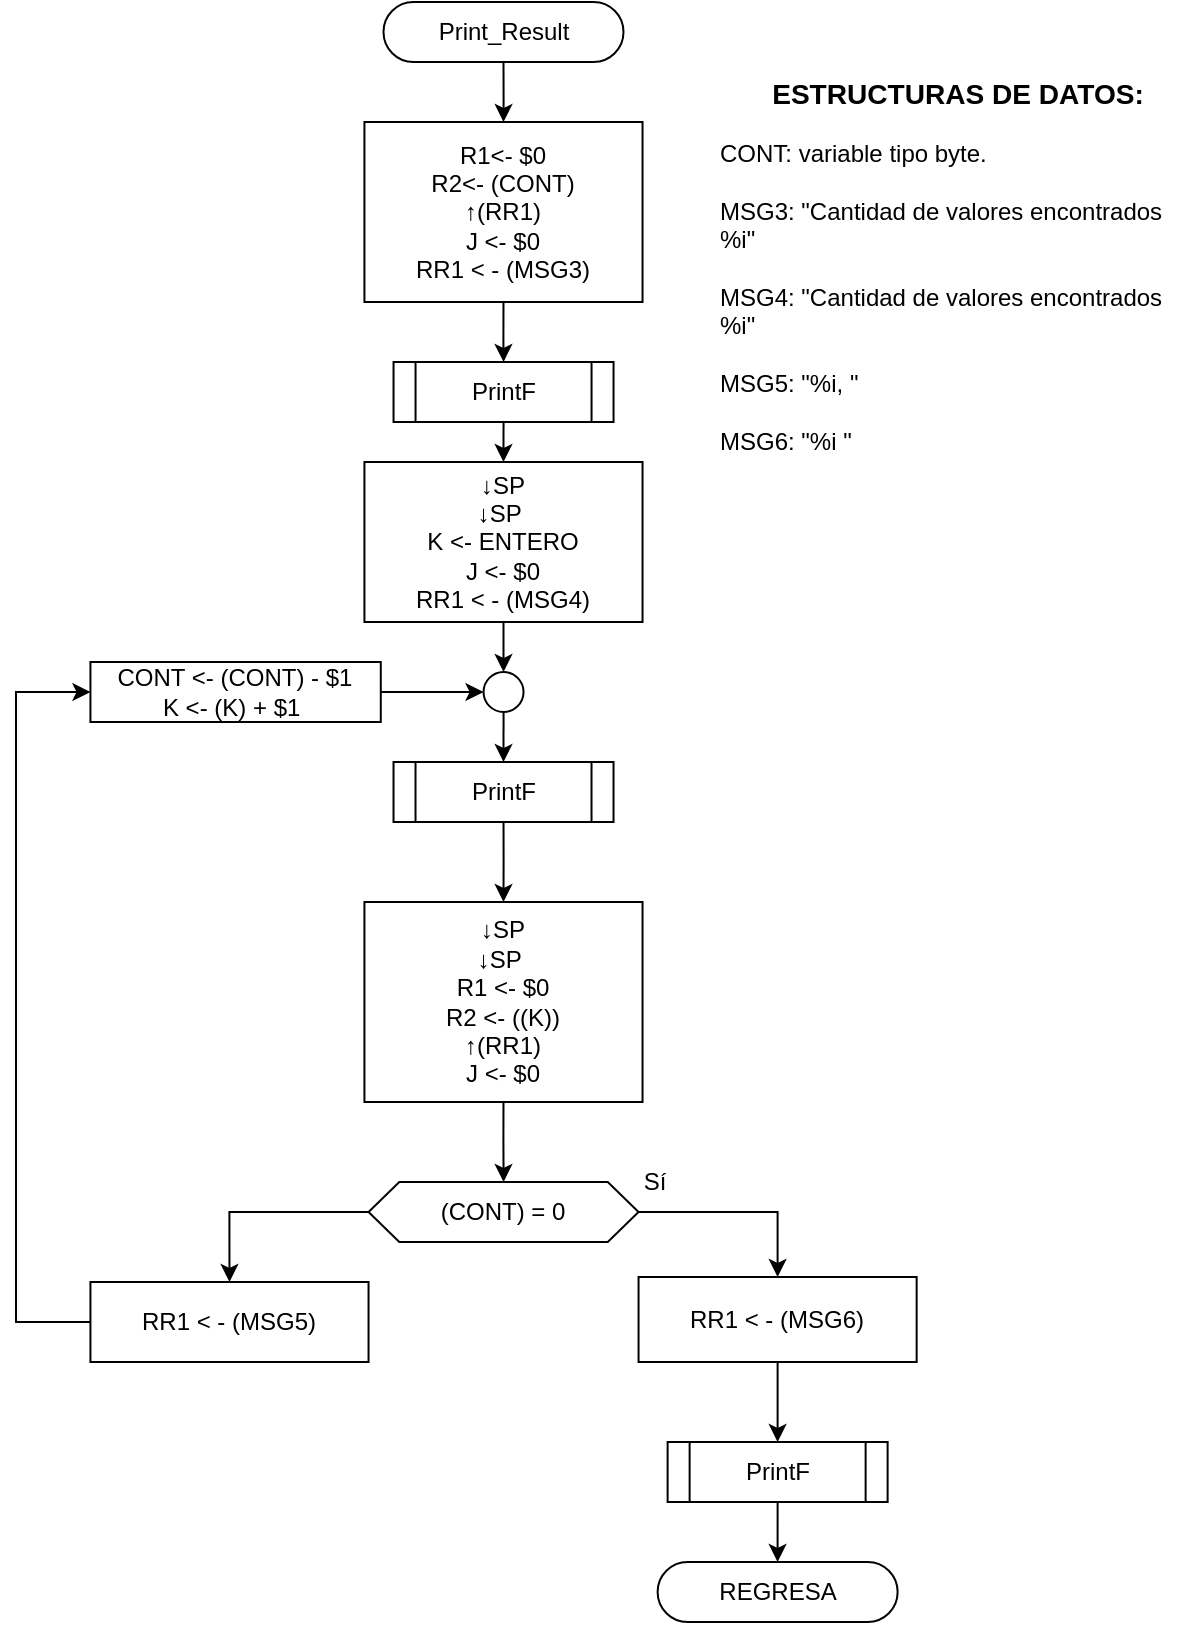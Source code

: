 <mxfile version="13.1.3" type="device"><diagram id="C5RBs43oDa-KdzZeNtuy" name="Page-1"><mxGraphModel dx="701" dy="689" grid="1" gridSize="10" guides="1" tooltips="1" connect="1" arrows="1" fold="1" page="1" pageScale="1" pageWidth="827" pageHeight="1169" math="0" shadow="0"><root><mxCell id="WIyWlLk6GJQsqaUBKTNV-0"/><mxCell id="WIyWlLk6GJQsqaUBKTNV-1" parent="WIyWlLk6GJQsqaUBKTNV-0"/><mxCell id="bCuBDunJm2KDOabyCm5K-6" style="edgeStyle=orthogonalEdgeStyle;rounded=0;orthogonalLoop=1;jettySize=auto;html=1;exitX=0.5;exitY=1;exitDx=0;exitDy=0;" edge="1" parent="WIyWlLk6GJQsqaUBKTNV-1" source="bCuBDunJm2KDOabyCm5K-1" target="bCuBDunJm2KDOabyCm5K-4"><mxGeometry relative="1" as="geometry"/></mxCell><mxCell id="bCuBDunJm2KDOabyCm5K-1" value="Print_Result" style="rounded=1;whiteSpace=wrap;html=1;fontSize=12;glass=0;strokeWidth=1;shadow=0;arcSize=50;" vertex="1" parent="WIyWlLk6GJQsqaUBKTNV-1"><mxGeometry x="213.75" y="160" width="120" height="30" as="geometry"/></mxCell><mxCell id="bCuBDunJm2KDOabyCm5K-17" style="edgeStyle=orthogonalEdgeStyle;rounded=0;orthogonalLoop=1;jettySize=auto;html=1;exitX=0.5;exitY=1;exitDx=0;exitDy=0;" edge="1" parent="WIyWlLk6GJQsqaUBKTNV-1" source="bCuBDunJm2KDOabyCm5K-4" target="bCuBDunJm2KDOabyCm5K-15"><mxGeometry relative="1" as="geometry"/></mxCell><mxCell id="bCuBDunJm2KDOabyCm5K-4" value="R1&amp;lt;- $0&lt;br&gt;R2&amp;lt;- (CONT)&lt;br&gt;↑(RR1)&lt;br&gt;J &amp;lt;- $0&lt;br&gt;RR1 &amp;lt; - (MSG3)&lt;br&gt;" style="rounded=0;whiteSpace=wrap;html=1;" vertex="1" parent="WIyWlLk6GJQsqaUBKTNV-1"><mxGeometry x="204.22" y="220" width="139.05" height="90" as="geometry"/></mxCell><mxCell id="bCuBDunJm2KDOabyCm5K-5" value="&lt;h3 style=&quot;text-align: center&quot;&gt;ESTRUCTURAS DE DATOS:&lt;/h3&gt;&lt;div&gt;CONT: variable tipo byte.&lt;br&gt;&lt;/div&gt;&lt;div&gt;&lt;br&gt;&lt;/div&gt;&lt;div&gt;MSG3: &quot;Cantidad de valores encontrados %i&quot;&lt;br&gt;&lt;/div&gt;&lt;div&gt;&lt;span&gt;&lt;br&gt;&lt;/span&gt;&lt;/div&gt;MSG4: &quot;Cantidad de valores encontrados %i&quot;&lt;br&gt;&lt;br&gt;MSG5: &quot;%i, &quot;&lt;br&gt;&lt;br&gt;MSG6: &quot;%i &quot;" style="text;html=1;strokeColor=none;fillColor=none;align=left;verticalAlign=middle;whiteSpace=wrap;rounded=0;" vertex="1" parent="WIyWlLk6GJQsqaUBKTNV-1"><mxGeometry x="380" y="195" width="240" height="180" as="geometry"/></mxCell><mxCell id="bCuBDunJm2KDOabyCm5K-44" style="edgeStyle=orthogonalEdgeStyle;rounded=0;orthogonalLoop=1;jettySize=auto;html=1;exitX=0.5;exitY=1;exitDx=0;exitDy=0;entryX=0.5;entryY=0;entryDx=0;entryDy=0;" edge="1" parent="WIyWlLk6GJQsqaUBKTNV-1" source="bCuBDunJm2KDOabyCm5K-7" target="bCuBDunJm2KDOabyCm5K-43"><mxGeometry relative="1" as="geometry"/></mxCell><mxCell id="bCuBDunJm2KDOabyCm5K-7" value="PrintF" style="shape=process;whiteSpace=wrap;html=1;backgroundOutline=1;" vertex="1" parent="WIyWlLk6GJQsqaUBKTNV-1"><mxGeometry x="218.76" y="540" width="110" height="30" as="geometry"/></mxCell><mxCell id="bCuBDunJm2KDOabyCm5K-13" style="edgeStyle=orthogonalEdgeStyle;rounded=0;orthogonalLoop=1;jettySize=auto;html=1;exitX=0.5;exitY=1;exitDx=0;exitDy=0;entryX=0.5;entryY=0;entryDx=0;entryDy=0;" edge="1" parent="WIyWlLk6GJQsqaUBKTNV-1" source="bCuBDunJm2KDOabyCm5K-11" target="bCuBDunJm2KDOabyCm5K-7"><mxGeometry relative="1" as="geometry"/></mxCell><mxCell id="bCuBDunJm2KDOabyCm5K-11" value="" style="ellipse;whiteSpace=wrap;html=1;aspect=fixed;" vertex="1" parent="WIyWlLk6GJQsqaUBKTNV-1"><mxGeometry x="263.77" y="495" width="20" height="20" as="geometry"/></mxCell><mxCell id="bCuBDunJm2KDOabyCm5K-19" style="edgeStyle=orthogonalEdgeStyle;rounded=0;orthogonalLoop=1;jettySize=auto;html=1;exitX=0.5;exitY=1;exitDx=0;exitDy=0;entryX=0.5;entryY=0;entryDx=0;entryDy=0;" edge="1" parent="WIyWlLk6GJQsqaUBKTNV-1" source="bCuBDunJm2KDOabyCm5K-14" target="bCuBDunJm2KDOabyCm5K-11"><mxGeometry relative="1" as="geometry"/></mxCell><mxCell id="bCuBDunJm2KDOabyCm5K-14" value="↓SP&lt;br&gt;↓SP&amp;nbsp;&lt;br&gt;K &amp;lt;- ENTERO&lt;br&gt;J &amp;lt;- $0&lt;br&gt;RR1 &amp;lt; - (MSG4)" style="rounded=0;whiteSpace=wrap;html=1;" vertex="1" parent="WIyWlLk6GJQsqaUBKTNV-1"><mxGeometry x="204.22" y="390" width="139.05" height="80" as="geometry"/></mxCell><mxCell id="bCuBDunJm2KDOabyCm5K-18" style="edgeStyle=orthogonalEdgeStyle;rounded=0;orthogonalLoop=1;jettySize=auto;html=1;exitX=0.5;exitY=1;exitDx=0;exitDy=0;entryX=0.5;entryY=0;entryDx=0;entryDy=0;" edge="1" parent="WIyWlLk6GJQsqaUBKTNV-1" source="bCuBDunJm2KDOabyCm5K-15" target="bCuBDunJm2KDOabyCm5K-14"><mxGeometry relative="1" as="geometry"/></mxCell><mxCell id="bCuBDunJm2KDOabyCm5K-15" value="PrintF" style="shape=process;whiteSpace=wrap;html=1;backgroundOutline=1;" vertex="1" parent="WIyWlLk6GJQsqaUBKTNV-1"><mxGeometry x="218.77" y="340" width="110" height="30" as="geometry"/></mxCell><mxCell id="bCuBDunJm2KDOabyCm5K-38" style="edgeStyle=orthogonalEdgeStyle;rounded=0;orthogonalLoop=1;jettySize=auto;html=1;exitX=0;exitY=0.5;exitDx=0;exitDy=0;entryX=0;entryY=0.5;entryDx=0;entryDy=0;" edge="1" parent="WIyWlLk6GJQsqaUBKTNV-1" source="bCuBDunJm2KDOabyCm5K-20" target="bCuBDunJm2KDOabyCm5K-23"><mxGeometry relative="1" as="geometry"><Array as="points"><mxPoint x="30" y="820"/><mxPoint x="30" y="505"/></Array></mxGeometry></mxCell><mxCell id="bCuBDunJm2KDOabyCm5K-20" value="RR1 &amp;lt; - (MSG5)&lt;br&gt;" style="rounded=0;whiteSpace=wrap;html=1;" vertex="1" parent="WIyWlLk6GJQsqaUBKTNV-1"><mxGeometry x="67.22" y="800" width="139.05" height="40" as="geometry"/></mxCell><mxCell id="bCuBDunJm2KDOabyCm5K-41" style="edgeStyle=orthogonalEdgeStyle;rounded=0;orthogonalLoop=1;jettySize=auto;html=1;exitX=1;exitY=0.5;exitDx=0;exitDy=0;entryX=0;entryY=0.5;entryDx=0;entryDy=0;" edge="1" parent="WIyWlLk6GJQsqaUBKTNV-1" source="bCuBDunJm2KDOabyCm5K-23" target="bCuBDunJm2KDOabyCm5K-11"><mxGeometry relative="1" as="geometry"/></mxCell><mxCell id="bCuBDunJm2KDOabyCm5K-23" value="&lt;span&gt;CONT &amp;lt;- (CONT) - $1&lt;br&gt;K &amp;lt;- (K) + $1&amp;nbsp;&lt;br&gt;&lt;/span&gt;" style="rounded=0;whiteSpace=wrap;html=1;" vertex="1" parent="WIyWlLk6GJQsqaUBKTNV-1"><mxGeometry x="67.22" y="490" width="145.17" height="30" as="geometry"/></mxCell><mxCell id="bCuBDunJm2KDOabyCm5K-30" style="edgeStyle=orthogonalEdgeStyle;rounded=0;orthogonalLoop=1;jettySize=auto;html=1;exitX=0;exitY=0.5;exitDx=0;exitDy=0;entryX=0.5;entryY=0;entryDx=0;entryDy=0;" edge="1" parent="WIyWlLk6GJQsqaUBKTNV-1" source="bCuBDunJm2KDOabyCm5K-24" target="bCuBDunJm2KDOabyCm5K-20"><mxGeometry relative="1" as="geometry"/></mxCell><mxCell id="bCuBDunJm2KDOabyCm5K-33" style="edgeStyle=orthogonalEdgeStyle;rounded=0;orthogonalLoop=1;jettySize=auto;html=1;exitX=1;exitY=0.5;exitDx=0;exitDy=0;entryX=0.5;entryY=0;entryDx=0;entryDy=0;" edge="1" parent="WIyWlLk6GJQsqaUBKTNV-1" source="bCuBDunJm2KDOabyCm5K-24" target="bCuBDunJm2KDOabyCm5K-32"><mxGeometry relative="1" as="geometry"/></mxCell><mxCell id="bCuBDunJm2KDOabyCm5K-24" value="(CONT) = 0" style="shape=hexagon;perimeter=hexagonPerimeter2;whiteSpace=wrap;html=1;size=0.114;" vertex="1" parent="WIyWlLk6GJQsqaUBKTNV-1"><mxGeometry x="206.27" y="750" width="135.01" height="30" as="geometry"/></mxCell><mxCell id="bCuBDunJm2KDOabyCm5K-25" value="REGRESA" style="rounded=1;whiteSpace=wrap;html=1;fontSize=12;glass=0;strokeWidth=1;shadow=0;arcSize=50;" vertex="1" parent="WIyWlLk6GJQsqaUBKTNV-1"><mxGeometry x="350.81" y="940" width="120" height="30" as="geometry"/></mxCell><mxCell id="bCuBDunJm2KDOabyCm5K-46" style="edgeStyle=orthogonalEdgeStyle;rounded=0;orthogonalLoop=1;jettySize=auto;html=1;exitX=0.5;exitY=1;exitDx=0;exitDy=0;entryX=0.5;entryY=0;entryDx=0;entryDy=0;" edge="1" parent="WIyWlLk6GJQsqaUBKTNV-1" source="bCuBDunJm2KDOabyCm5K-32" target="bCuBDunJm2KDOabyCm5K-39"><mxGeometry relative="1" as="geometry"/></mxCell><mxCell id="bCuBDunJm2KDOabyCm5K-32" value="RR1 &amp;lt; - (MSG6)&lt;br&gt;" style="rounded=0;whiteSpace=wrap;html=1;" vertex="1" parent="WIyWlLk6GJQsqaUBKTNV-1"><mxGeometry x="341.28" y="797.5" width="139.05" height="42.5" as="geometry"/></mxCell><mxCell id="bCuBDunJm2KDOabyCm5K-47" style="edgeStyle=orthogonalEdgeStyle;rounded=0;orthogonalLoop=1;jettySize=auto;html=1;exitX=0.5;exitY=1;exitDx=0;exitDy=0;" edge="1" parent="WIyWlLk6GJQsqaUBKTNV-1" source="bCuBDunJm2KDOabyCm5K-39" target="bCuBDunJm2KDOabyCm5K-25"><mxGeometry relative="1" as="geometry"/></mxCell><mxCell id="bCuBDunJm2KDOabyCm5K-39" value="PrintF" style="shape=process;whiteSpace=wrap;html=1;backgroundOutline=1;" vertex="1" parent="WIyWlLk6GJQsqaUBKTNV-1"><mxGeometry x="355.81" y="880" width="110" height="30" as="geometry"/></mxCell><mxCell id="bCuBDunJm2KDOabyCm5K-45" style="edgeStyle=orthogonalEdgeStyle;rounded=0;orthogonalLoop=1;jettySize=auto;html=1;exitX=0.5;exitY=1;exitDx=0;exitDy=0;" edge="1" parent="WIyWlLk6GJQsqaUBKTNV-1" source="bCuBDunJm2KDOabyCm5K-43" target="bCuBDunJm2KDOabyCm5K-24"><mxGeometry relative="1" as="geometry"/></mxCell><mxCell id="bCuBDunJm2KDOabyCm5K-43" value="↓SP&lt;br&gt;↓SP&amp;nbsp;&lt;br&gt;R1 &amp;lt;- $0&lt;br&gt;R2 &amp;lt;- ((K))&lt;br&gt;↑(RR1)&lt;br&gt;J &amp;lt;- $0" style="rounded=0;whiteSpace=wrap;html=1;" vertex="1" parent="WIyWlLk6GJQsqaUBKTNV-1"><mxGeometry x="204.22" y="610" width="139.05" height="100" as="geometry"/></mxCell><mxCell id="bCuBDunJm2KDOabyCm5K-48" value="Sí" style="text;html=1;align=center;verticalAlign=middle;resizable=0;points=[];autosize=1;" vertex="1" parent="WIyWlLk6GJQsqaUBKTNV-1"><mxGeometry x="333.75" y="740" width="30" height="20" as="geometry"/></mxCell></root></mxGraphModel></diagram></mxfile>